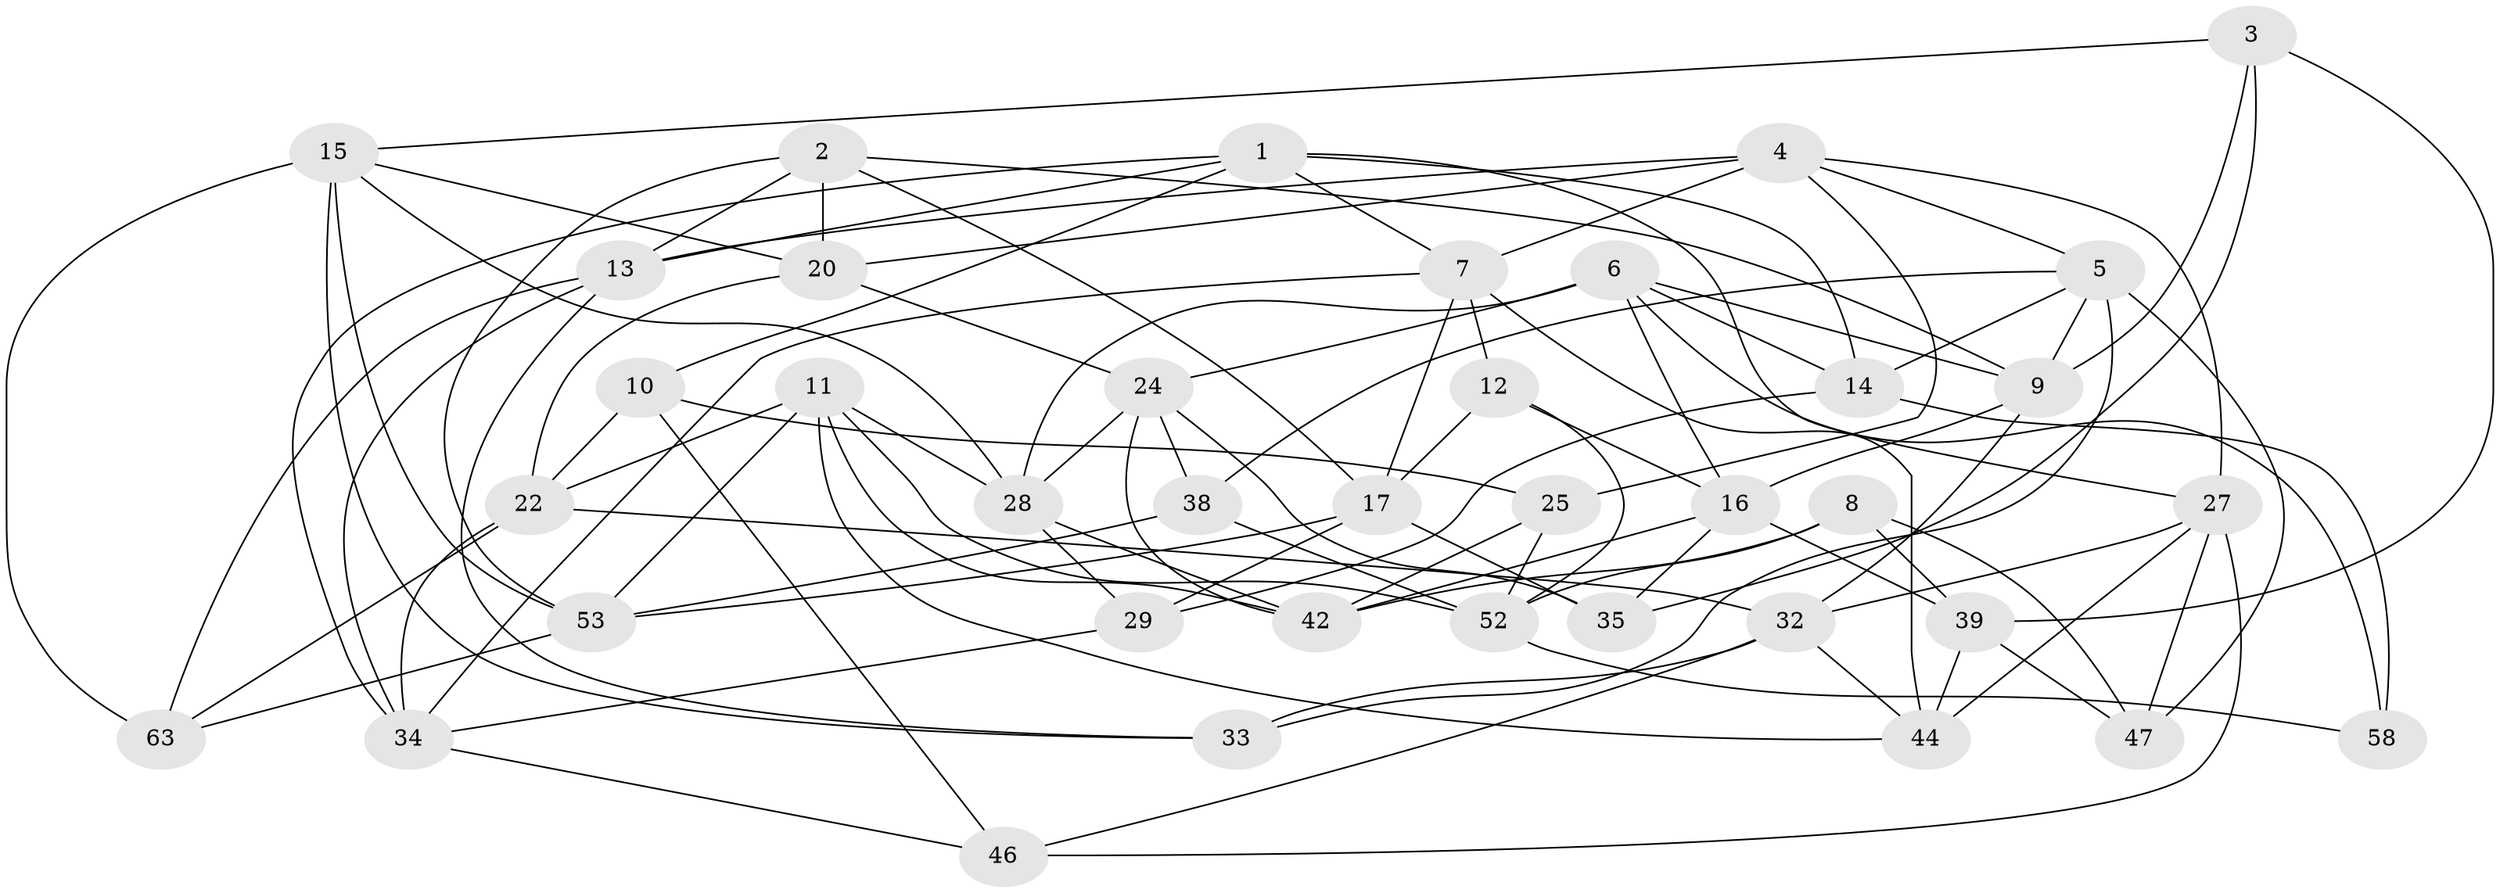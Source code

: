 // original degree distribution, {4: 1.0}
// Generated by graph-tools (version 1.1) at 2025/11/02/27/25 16:11:48]
// undirected, 38 vertices, 98 edges
graph export_dot {
graph [start="1"]
  node [color=gray90,style=filled];
  1 [super="+18"];
  2 [super="+31"];
  3;
  4 [super="+59"];
  5 [super="+19"];
  6 [super="+57"];
  7 [super="+45"];
  8;
  9 [super="+54"];
  10;
  11 [super="+21"];
  12;
  13 [super="+51"];
  14 [super="+41"];
  15 [super="+26"];
  16 [super="+30"];
  17 [super="+49"];
  20 [super="+23"];
  22 [super="+37"];
  24 [super="+62"];
  25;
  27 [super="+36"];
  28 [super="+43"];
  29;
  32 [super="+56"];
  33;
  34 [super="+55"];
  35;
  38;
  39 [super="+40"];
  42 [super="+50"];
  44 [super="+48"];
  46;
  47;
  52 [super="+61"];
  53 [super="+60"];
  58;
  63;
  1 -- 10;
  1 -- 13;
  1 -- 14;
  1 -- 7;
  1 -- 34;
  1 -- 27;
  2 -- 20 [weight=2];
  2 -- 53;
  2 -- 9;
  2 -- 13;
  2 -- 17;
  3 -- 9;
  3 -- 39;
  3 -- 35;
  3 -- 15;
  4 -- 20;
  4 -- 25;
  4 -- 5;
  4 -- 7;
  4 -- 13;
  4 -- 27;
  5 -- 9;
  5 -- 14;
  5 -- 33;
  5 -- 38;
  5 -- 47;
  6 -- 24;
  6 -- 28;
  6 -- 16;
  6 -- 9;
  6 -- 58;
  6 -- 14;
  7 -- 17;
  7 -- 34;
  7 -- 12;
  7 -- 44;
  8 -- 47;
  8 -- 42;
  8 -- 39;
  8 -- 52;
  9 -- 32;
  9 -- 16;
  10 -- 46;
  10 -- 25;
  10 -- 22;
  11 -- 53;
  11 -- 42;
  11 -- 52;
  11 -- 22;
  11 -- 28;
  11 -- 44;
  12 -- 17;
  12 -- 16;
  12 -- 52;
  13 -- 34;
  13 -- 63;
  13 -- 33;
  14 -- 58 [weight=2];
  14 -- 29;
  15 -- 63;
  15 -- 33;
  15 -- 20;
  15 -- 53;
  15 -- 28;
  16 -- 35;
  16 -- 42;
  16 -- 39;
  17 -- 53;
  17 -- 35;
  17 -- 29;
  20 -- 22;
  20 -- 24;
  22 -- 63;
  22 -- 32;
  22 -- 34;
  24 -- 28;
  24 -- 35;
  24 -- 42;
  24 -- 38;
  25 -- 42;
  25 -- 52;
  27 -- 46;
  27 -- 44;
  27 -- 47;
  27 -- 32;
  28 -- 29;
  28 -- 42;
  29 -- 34;
  32 -- 46;
  32 -- 33;
  32 -- 44;
  34 -- 46;
  38 -- 52;
  38 -- 53;
  39 -- 44 [weight=2];
  39 -- 47;
  52 -- 58;
  53 -- 63;
}
